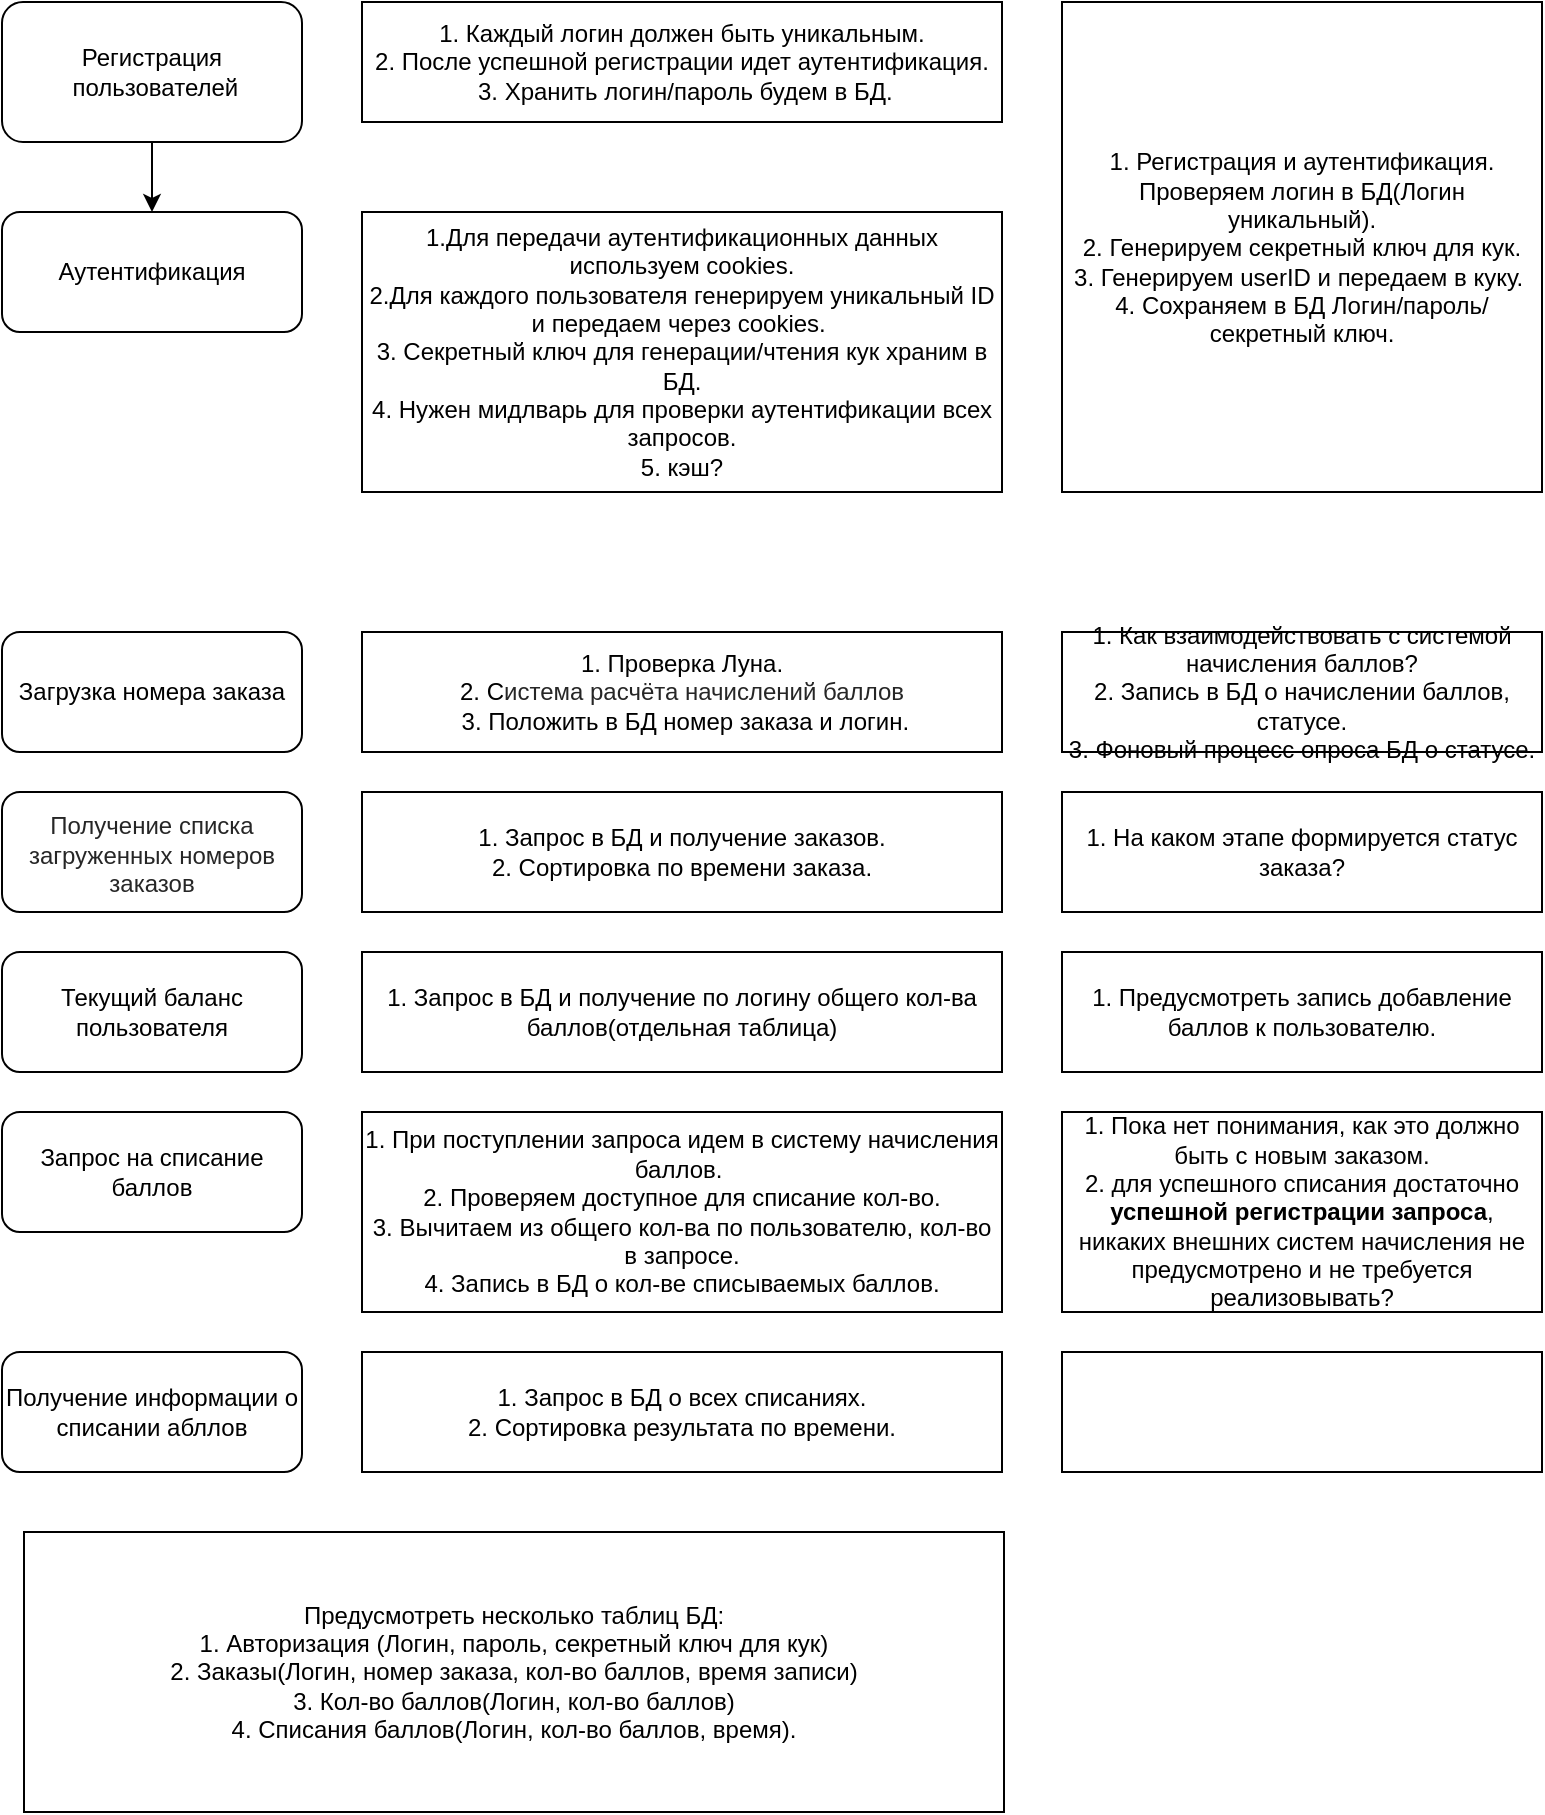 <mxfile version="21.6.8" type="github">
  <diagram id="C5RBs43oDa-KdzZeNtuy" name="Page-1">
    <mxGraphModel dx="1434" dy="796" grid="1" gridSize="10" guides="1" tooltips="1" connect="1" arrows="1" fold="1" page="1" pageScale="1" pageWidth="827" pageHeight="1169" math="0" shadow="0">
      <root>
        <mxCell id="WIyWlLk6GJQsqaUBKTNV-0" />
        <mxCell id="WIyWlLk6GJQsqaUBKTNV-1" parent="WIyWlLk6GJQsqaUBKTNV-0" />
        <mxCell id="EKF_cx_3UrfIiQcMhAZe-3" value="" style="edgeStyle=orthogonalEdgeStyle;rounded=0;orthogonalLoop=1;jettySize=auto;html=1;" parent="WIyWlLk6GJQsqaUBKTNV-1" source="WIyWlLk6GJQsqaUBKTNV-3" target="EKF_cx_3UrfIiQcMhAZe-2" edge="1">
          <mxGeometry relative="1" as="geometry" />
        </mxCell>
        <mxCell id="WIyWlLk6GJQsqaUBKTNV-3" value="Регистрация&lt;br&gt;&amp;nbsp;пользователей" style="rounded=1;whiteSpace=wrap;html=1;fontSize=12;glass=0;strokeWidth=1;shadow=0;" parent="WIyWlLk6GJQsqaUBKTNV-1" vertex="1">
          <mxGeometry x="29" y="105" width="150" height="70" as="geometry" />
        </mxCell>
        <mxCell id="EKF_cx_3UrfIiQcMhAZe-0" value="1. Каждый логин должен быть уникальным.&lt;br&gt;2. После успешной регистрации идет аутентификация.&lt;br&gt;&amp;nbsp;3. Хранить логин/пароль будем в БД." style="rounded=0;whiteSpace=wrap;html=1;" parent="WIyWlLk6GJQsqaUBKTNV-1" vertex="1">
          <mxGeometry x="209" y="105" width="320" height="60" as="geometry" />
        </mxCell>
        <mxCell id="EKF_cx_3UrfIiQcMhAZe-2" value="Аутентификация" style="whiteSpace=wrap;html=1;rounded=1;glass=0;strokeWidth=1;shadow=0;" parent="WIyWlLk6GJQsqaUBKTNV-1" vertex="1">
          <mxGeometry x="29" y="210" width="150" height="60" as="geometry" />
        </mxCell>
        <mxCell id="EKF_cx_3UrfIiQcMhAZe-4" value="1.Для передачи аутентификационных данных используем cookies.&lt;br&gt;2.Для каждого пользователя генерируем уникальный ID и передаем через cookies.&amp;nbsp;&lt;br&gt;3. Секретный ключ для генерации/чтения кук храним в БД.&lt;br&gt;4. Нужен мидлварь для проверки аутентификации всех запросов.&lt;br&gt;5. кэш?" style="rounded=0;whiteSpace=wrap;html=1;" parent="WIyWlLk6GJQsqaUBKTNV-1" vertex="1">
          <mxGeometry x="209" y="210" width="320" height="140" as="geometry" />
        </mxCell>
        <mxCell id="EKF_cx_3UrfIiQcMhAZe-5" value="Загрузка номера заказа" style="whiteSpace=wrap;html=1;rounded=1;glass=0;strokeWidth=1;shadow=0;" parent="WIyWlLk6GJQsqaUBKTNV-1" vertex="1">
          <mxGeometry x="29" y="420" width="150" height="60" as="geometry" />
        </mxCell>
        <mxCell id="EKF_cx_3UrfIiQcMhAZe-7" value="1. Регистрация и аутентификация. Проверяем логин в БД(Логин уникальный).&lt;br&gt;2. Генерируем секретный ключ для кук. &lt;br&gt;3. Генерируем userID и передаем в куку.&amp;nbsp;&lt;br&gt;4. Сохраняем в БД Логин/пароль/секретный ключ." style="rounded=0;whiteSpace=wrap;html=1;" parent="WIyWlLk6GJQsqaUBKTNV-1" vertex="1">
          <mxGeometry x="559" y="105" width="240" height="245" as="geometry" />
        </mxCell>
        <mxCell id="EKF_cx_3UrfIiQcMhAZe-8" value="1. Проверка Луна.&lt;br&gt;2. С&lt;span style=&quot;background-color: rgb(255, 255, 255); color: rgba(0, 0, 0, 0.85); font-family: &amp;quot;YS Text&amp;quot;, Arial, Helvetica, sans-serif; text-align: start;&quot;&gt;истема расчёта начислений баллов&lt;/span&gt;&lt;br&gt;&amp;nbsp;3. Положить в БД номер заказа и логин." style="rounded=0;whiteSpace=wrap;html=1;" parent="WIyWlLk6GJQsqaUBKTNV-1" vertex="1">
          <mxGeometry x="209" y="420" width="320" height="60" as="geometry" />
        </mxCell>
        <mxCell id="EKF_cx_3UrfIiQcMhAZe-10" value="&lt;h4 style=&quot;line-height: 1.2em; margin: 1.2em 0px 1em; box-sizing: inherit; color: rgba(0, 0, 0, 0.85); background-color: rgb(255, 255, 255);&quot;&gt;&lt;span style=&quot;box-sizing: inherit; font-weight: normal;&quot;&gt;&lt;font style=&quot;font-size: 12px;&quot;&gt;Получение списка загруженных номеров заказов&lt;/font&gt;&lt;/span&gt;&lt;/h4&gt;" style="rounded=1;whiteSpace=wrap;html=1;align=center;" parent="WIyWlLk6GJQsqaUBKTNV-1" vertex="1">
          <mxGeometry x="29" y="500" width="150" height="60" as="geometry" />
        </mxCell>
        <mxCell id="EKF_cx_3UrfIiQcMhAZe-11" value="1. Как взаимодействовать с системой начисления баллов?&lt;br&gt;2. Запись в БД о начислении баллов, статусе.&lt;br&gt;3. Фоновый процесс опроса БД о статусе." style="rounded=0;whiteSpace=wrap;html=1;" parent="WIyWlLk6GJQsqaUBKTNV-1" vertex="1">
          <mxGeometry x="559" y="420" width="240" height="60" as="geometry" />
        </mxCell>
        <mxCell id="EKF_cx_3UrfIiQcMhAZe-12" value="1. Запрос в БД и получение заказов.&lt;br&gt;2. Сортировка по времени заказа." style="rounded=0;whiteSpace=wrap;html=1;" parent="WIyWlLk6GJQsqaUBKTNV-1" vertex="1">
          <mxGeometry x="209" y="500" width="320" height="60" as="geometry" />
        </mxCell>
        <mxCell id="EKF_cx_3UrfIiQcMhAZe-13" value="1. На каком этапе формируется статус заказа?" style="rounded=0;whiteSpace=wrap;html=1;" parent="WIyWlLk6GJQsqaUBKTNV-1" vertex="1">
          <mxGeometry x="559" y="500" width="240" height="60" as="geometry" />
        </mxCell>
        <mxCell id="EKF_cx_3UrfIiQcMhAZe-14" value="Текущий баланс пользователя" style="rounded=1;whiteSpace=wrap;html=1;" parent="WIyWlLk6GJQsqaUBKTNV-1" vertex="1">
          <mxGeometry x="29" y="580" width="150" height="60" as="geometry" />
        </mxCell>
        <mxCell id="EKF_cx_3UrfIiQcMhAZe-15" value="1. Запрос в БД и получение по логину общего кол-ва баллов(отдельная таблица)" style="rounded=0;whiteSpace=wrap;html=1;" parent="WIyWlLk6GJQsqaUBKTNV-1" vertex="1">
          <mxGeometry x="209" y="580" width="320" height="60" as="geometry" />
        </mxCell>
        <mxCell id="EKF_cx_3UrfIiQcMhAZe-16" value="1. Предусмотреть запись добавление баллов к пользователю." style="rounded=0;whiteSpace=wrap;html=1;" parent="WIyWlLk6GJQsqaUBKTNV-1" vertex="1">
          <mxGeometry x="559" y="580" width="240" height="60" as="geometry" />
        </mxCell>
        <mxCell id="EKF_cx_3UrfIiQcMhAZe-17" value="Запрос на списание баллов" style="rounded=1;whiteSpace=wrap;html=1;" parent="WIyWlLk6GJQsqaUBKTNV-1" vertex="1">
          <mxGeometry x="29" y="660" width="150" height="60" as="geometry" />
        </mxCell>
        <mxCell id="EKF_cx_3UrfIiQcMhAZe-18" value="1. При поступлении запроса идем в систему начисления баллов.&amp;nbsp;&lt;br&gt;2. Проверяем доступное для списание кол-во.&lt;br&gt;3. Вычитаем из общего кол-ва по пользователю, кол-во в запросе.&lt;br&gt;4. Запись в БД о кол-ве списываемых баллов." style="rounded=0;whiteSpace=wrap;html=1;" parent="WIyWlLk6GJQsqaUBKTNV-1" vertex="1">
          <mxGeometry x="209" y="660" width="320" height="100" as="geometry" />
        </mxCell>
        <mxCell id="EKF_cx_3UrfIiQcMhAZe-19" value="1. Пока нет понимания, как это должно быть с новым заказом.&lt;br&gt;2.&amp;nbsp;для успешного списания достаточно &lt;b&gt;успешной регистрации запроса&lt;/b&gt;, никаких внешних систем начисления не предусмотрено и не требуется реализовывать?" style="rounded=0;whiteSpace=wrap;html=1;" parent="WIyWlLk6GJQsqaUBKTNV-1" vertex="1">
          <mxGeometry x="559" y="660" width="240" height="100" as="geometry" />
        </mxCell>
        <mxCell id="EKF_cx_3UrfIiQcMhAZe-20" value="Получение информации о списании абллов" style="rounded=1;whiteSpace=wrap;html=1;" parent="WIyWlLk6GJQsqaUBKTNV-1" vertex="1">
          <mxGeometry x="29" y="780" width="150" height="60" as="geometry" />
        </mxCell>
        <mxCell id="EKF_cx_3UrfIiQcMhAZe-21" value="1. Запрос в БД о всех списаниях.&lt;br&gt;2. Сортировка результата по времени." style="rounded=0;whiteSpace=wrap;html=1;" parent="WIyWlLk6GJQsqaUBKTNV-1" vertex="1">
          <mxGeometry x="209" y="780" width="320" height="60" as="geometry" />
        </mxCell>
        <mxCell id="EKF_cx_3UrfIiQcMhAZe-22" value="" style="rounded=0;whiteSpace=wrap;html=1;" parent="WIyWlLk6GJQsqaUBKTNV-1" vertex="1">
          <mxGeometry x="559" y="780" width="240" height="60" as="geometry" />
        </mxCell>
        <mxCell id="EKF_cx_3UrfIiQcMhAZe-23" value="Предусмотреть несколько таблиц БД:&lt;br&gt;1. Авторизация (Логин, пароль, секретный ключ для кук)&lt;br&gt;2. Заказы(Логин, номер заказа, кол-во баллов, время записи)&lt;br&gt;3. Кол-во баллов(Логин, кол-во баллов)&lt;br&gt;4. Списания баллов(Логин, кол-во баллов, время)." style="rounded=0;whiteSpace=wrap;html=1;" parent="WIyWlLk6GJQsqaUBKTNV-1" vertex="1">
          <mxGeometry x="40" y="870" width="490" height="140" as="geometry" />
        </mxCell>
      </root>
    </mxGraphModel>
  </diagram>
</mxfile>
